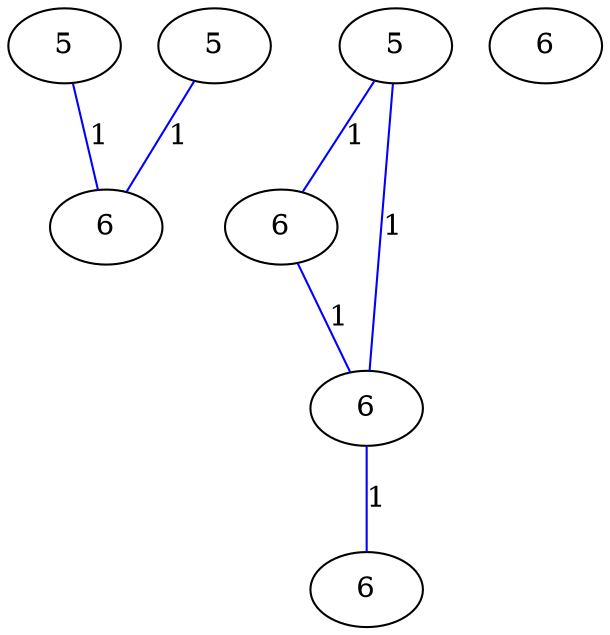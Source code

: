 graph G {
	0 [label="5"];
	1 [label="5"];
	2 [label="6"];
	3 [label="5"];
	4 [label="6"];
	5 [label="6"];
	6 [label="6"];
	7 [label="6"];
	0 -- 2 [label="1", color=blue];
	1 -- 2 [label="1", color=blue];
	3 -- 4 [label="1", color=blue];
	3 -- 5 [label="1", color=blue];
	4 -- 5 [label="1", color=blue];
	5 -- 6 [label="1", color=blue];
}